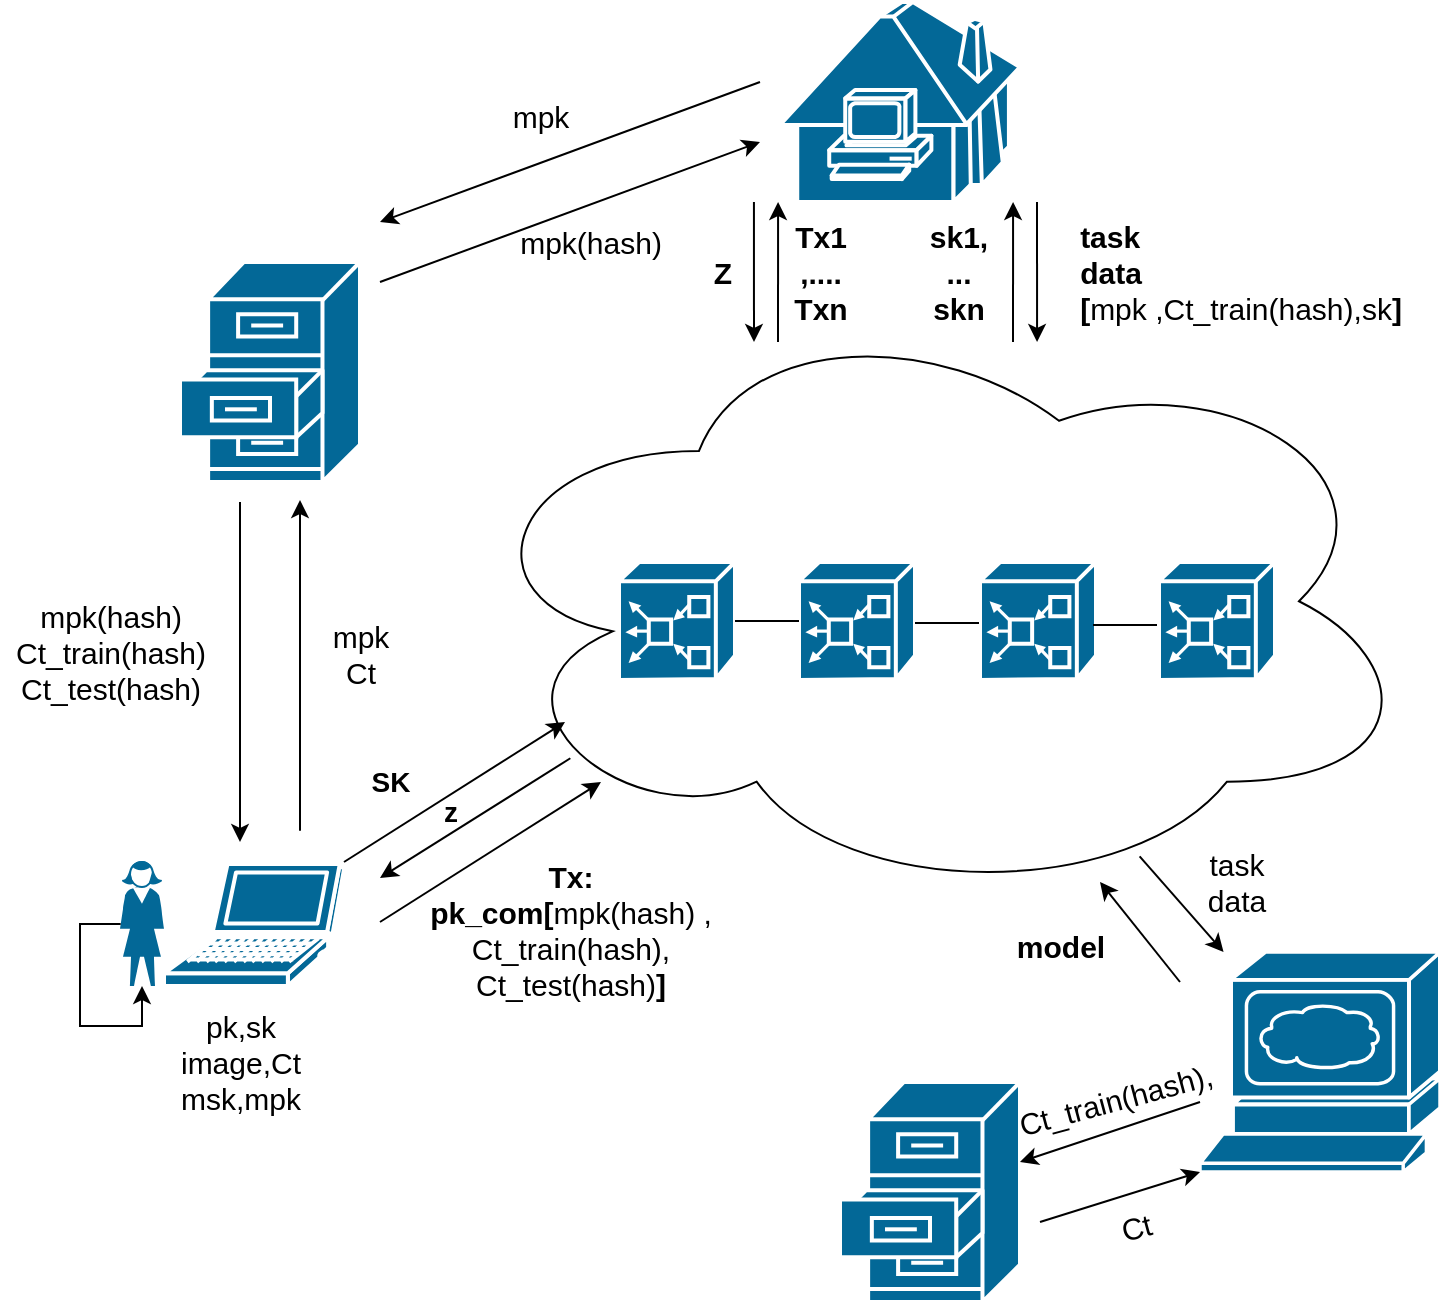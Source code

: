 <mxfile version="14.8.3" type="github">
  <diagram id="O-yqm2QbptXId96aFyb0" name="Page-1">
    <mxGraphModel dx="1422" dy="794" grid="1" gridSize="10" guides="1" tooltips="1" connect="1" arrows="1" fold="1" page="1" pageScale="1" pageWidth="827" pageHeight="1169" math="0" shadow="0">
      <root>
        <mxCell id="0" />
        <mxCell id="1" parent="0" />
        <mxCell id="Lvb4kINBbMLK_C419rUu-1" value="" style="shape=mxgraph.cisco.computers_and_peripherals.laptop;html=1;pointerEvents=1;dashed=0;fillColor=#036897;strokeColor=#ffffff;strokeWidth=2;verticalLabelPosition=bottom;verticalAlign=top;align=center;outlineConnect=0;" vertex="1" parent="1">
          <mxGeometry x="92" y="461" width="90" height="61" as="geometry" />
        </mxCell>
        <mxCell id="Lvb4kINBbMLK_C419rUu-2" value="" style="shape=mxgraph.cisco.people.standing_woman;html=1;pointerEvents=1;dashed=0;fillColor=#036897;strokeColor=#ffffff;strokeWidth=2;verticalLabelPosition=bottom;verticalAlign=top;align=center;outlineConnect=0;" vertex="1" parent="1">
          <mxGeometry x="70" y="460" width="22" height="62" as="geometry" />
        </mxCell>
        <mxCell id="Lvb4kINBbMLK_C419rUu-5" value="" style="shape=mxgraph.cisco.hubs_and_gateways.mas_gateway;html=1;pointerEvents=1;dashed=0;fillColor=#036897;strokeColor=#ffffff;strokeWidth=2;verticalLabelPosition=bottom;verticalAlign=top;align=center;outlineConnect=0;" vertex="1" parent="1">
          <mxGeometry x="319.5" y="310" width="58" height="59" as="geometry" />
        </mxCell>
        <mxCell id="Lvb4kINBbMLK_C419rUu-6" value="" style="shape=mxgraph.cisco.hubs_and_gateways.mas_gateway;html=1;pointerEvents=1;dashed=0;fillColor=#036897;strokeColor=#ffffff;strokeWidth=2;verticalLabelPosition=bottom;verticalAlign=top;align=center;outlineConnect=0;" vertex="1" parent="1">
          <mxGeometry x="409.5" y="310" width="58" height="59" as="geometry" />
        </mxCell>
        <mxCell id="Lvb4kINBbMLK_C419rUu-7" value="" style="shape=mxgraph.cisco.hubs_and_gateways.mas_gateway;html=1;pointerEvents=1;dashed=0;fillColor=#036897;strokeColor=#ffffff;strokeWidth=2;verticalLabelPosition=bottom;verticalAlign=top;align=center;outlineConnect=0;" vertex="1" parent="1">
          <mxGeometry x="500" y="310" width="58" height="59" as="geometry" />
        </mxCell>
        <mxCell id="Lvb4kINBbMLK_C419rUu-8" value="" style="shape=mxgraph.cisco.hubs_and_gateways.mas_gateway;html=1;pointerEvents=1;dashed=0;fillColor=#036897;strokeColor=#ffffff;strokeWidth=2;verticalLabelPosition=bottom;verticalAlign=top;align=center;outlineConnect=0;" vertex="1" parent="1">
          <mxGeometry x="589.5" y="310" width="58" height="59" as="geometry" />
        </mxCell>
        <mxCell id="Lvb4kINBbMLK_C419rUu-10" value="" style="endArrow=none;html=1;exitX=1;exitY=0.5;exitDx=0;exitDy=0;exitPerimeter=0;entryX=0;entryY=0.5;entryDx=0;entryDy=0;entryPerimeter=0;" edge="1" parent="1" source="Lvb4kINBbMLK_C419rUu-5" target="Lvb4kINBbMLK_C419rUu-6">
          <mxGeometry width="50" height="50" relative="1" as="geometry">
            <mxPoint x="479.5" y="310" as="sourcePoint" />
            <mxPoint x="529.5" y="260" as="targetPoint" />
          </mxGeometry>
        </mxCell>
        <mxCell id="Lvb4kINBbMLK_C419rUu-11" value="" style="endArrow=none;html=1;exitX=1;exitY=0.5;exitDx=0;exitDy=0;exitPerimeter=0;entryX=0;entryY=0.5;entryDx=0;entryDy=0;entryPerimeter=0;" edge="1" parent="1">
          <mxGeometry width="50" height="50" relative="1" as="geometry">
            <mxPoint x="467.5" y="340.5" as="sourcePoint" />
            <mxPoint x="499.5" y="340.5" as="targetPoint" />
          </mxGeometry>
        </mxCell>
        <mxCell id="Lvb4kINBbMLK_C419rUu-12" value="" style="endArrow=none;html=1;exitX=1;exitY=0.5;exitDx=0;exitDy=0;exitPerimeter=0;entryX=0;entryY=0.5;entryDx=0;entryDy=0;entryPerimeter=0;" edge="1" parent="1">
          <mxGeometry width="50" height="50" relative="1" as="geometry">
            <mxPoint x="556.5" y="341.5" as="sourcePoint" />
            <mxPoint x="588.5" y="341.5" as="targetPoint" />
          </mxGeometry>
        </mxCell>
        <mxCell id="Lvb4kINBbMLK_C419rUu-14" value="" style="ellipse;shape=cloud;whiteSpace=wrap;html=1;fillColor=none;" vertex="1" parent="1">
          <mxGeometry x="239.5" y="179.25" width="480" height="300.75" as="geometry" />
        </mxCell>
        <mxCell id="Lvb4kINBbMLK_C419rUu-15" value="" style="shape=mxgraph.cisco.storage.file_cabinet;html=1;pointerEvents=1;dashed=0;fillColor=#036897;strokeColor=#ffffff;strokeWidth=2;verticalLabelPosition=bottom;verticalAlign=top;align=center;outlineConnect=0;" vertex="1" parent="1">
          <mxGeometry x="100" y="160" width="90" height="110" as="geometry" />
        </mxCell>
        <mxCell id="Lvb4kINBbMLK_C419rUu-19" value="" style="shape=mxgraph.cisco.buildings.telecommuter_house_pc;html=1;pointerEvents=1;dashed=0;fillColor=#036897;strokeColor=#ffffff;strokeWidth=2;verticalLabelPosition=bottom;verticalAlign=top;align=center;outlineConnect=0;" vertex="1" parent="1">
          <mxGeometry x="400" y="30" width="120" height="100" as="geometry" />
        </mxCell>
        <mxCell id="Lvb4kINBbMLK_C419rUu-20" value="" style="shape=mxgraph.cisco.servers.www_server;html=1;pointerEvents=1;dashed=0;fillColor=#036897;strokeColor=#ffffff;strokeWidth=2;verticalLabelPosition=bottom;verticalAlign=top;align=center;outlineConnect=0;" vertex="1" parent="1">
          <mxGeometry x="610" y="505" width="120" height="110" as="geometry" />
        </mxCell>
        <mxCell id="Lvb4kINBbMLK_C419rUu-21" value="" style="endArrow=classic;html=1;" edge="1" parent="1">
          <mxGeometry width="50" height="50" relative="1" as="geometry">
            <mxPoint x="160" y="389" as="sourcePoint" />
            <mxPoint x="160" y="279" as="targetPoint" />
            <Array as="points">
              <mxPoint x="160" y="449" />
              <mxPoint x="160" y="389" />
              <mxPoint x="160" y="319" />
            </Array>
          </mxGeometry>
        </mxCell>
        <mxCell id="Lvb4kINBbMLK_C419rUu-26" value="&lt;font style=&quot;font-size: 15px&quot;&gt;mpk(hash)&lt;br&gt;Ct_train(hash)&lt;br&gt;Ct_test(hash)&lt;/font&gt;" style="text;html=1;resizable=0;autosize=1;align=center;verticalAlign=middle;points=[];fillColor=none;strokeColor=none;rounded=0;" vertex="1" parent="1">
          <mxGeometry x="10" y="330" width="110" height="50" as="geometry" />
        </mxCell>
        <mxCell id="Lvb4kINBbMLK_C419rUu-27" value="" style="endArrow=classic;html=1;" edge="1" parent="1">
          <mxGeometry width="50" height="50" relative="1" as="geometry">
            <mxPoint x="130" y="280" as="sourcePoint" />
            <mxPoint x="130" y="450" as="targetPoint" />
          </mxGeometry>
        </mxCell>
        <mxCell id="Lvb4kINBbMLK_C419rUu-28" value="&lt;font style=&quot;font-size: 15px&quot;&gt;mpk&lt;br&gt;Ct&lt;br&gt;&lt;br&gt;&lt;/font&gt;" style="text;html=1;resizable=0;autosize=1;align=center;verticalAlign=middle;points=[];fillColor=none;strokeColor=none;rounded=0;" vertex="1" parent="1">
          <mxGeometry x="170" y="340" width="40" height="50" as="geometry" />
        </mxCell>
        <mxCell id="Lvb4kINBbMLK_C419rUu-29" style="edgeStyle=orthogonalEdgeStyle;rounded=0;orthogonalLoop=1;jettySize=auto;html=1;exitX=0.015;exitY=0.5;exitDx=0;exitDy=0;exitPerimeter=0;" edge="1" parent="1" source="Lvb4kINBbMLK_C419rUu-2" target="Lvb4kINBbMLK_C419rUu-2">
          <mxGeometry relative="1" as="geometry" />
        </mxCell>
        <mxCell id="Lvb4kINBbMLK_C419rUu-30" value="&lt;font style=&quot;font-size: 15px&quot;&gt;pk,sk&lt;br&gt;image,Ct&lt;br&gt;msk,mpk&lt;br&gt;&lt;/font&gt;" style="text;html=1;resizable=0;autosize=1;align=center;verticalAlign=middle;points=[];fillColor=none;strokeColor=none;rounded=0;" vertex="1" parent="1">
          <mxGeometry x="90" y="535" width="80" height="50" as="geometry" />
        </mxCell>
        <mxCell id="Lvb4kINBbMLK_C419rUu-31" value="" style="endArrow=classic;html=1;" edge="1" parent="1">
          <mxGeometry width="50" height="50" relative="1" as="geometry">
            <mxPoint x="200" y="490" as="sourcePoint" />
            <mxPoint x="310.5" y="420" as="targetPoint" />
          </mxGeometry>
        </mxCell>
        <mxCell id="Lvb4kINBbMLK_C419rUu-32" value="&lt;font style=&quot;font-size: 15px&quot;&gt;&lt;b&gt;&lt;br&gt;Tx:&lt;br&gt;pk_com[&lt;/b&gt;mpk(hash) ,&lt;br&gt;Ct_train(hash),&lt;br&gt;Ct_test(hash)&lt;b&gt;]&lt;/b&gt;&lt;/font&gt;" style="text;html=1;resizable=0;autosize=1;align=center;verticalAlign=middle;points=[];fillColor=none;strokeColor=none;rounded=0;" vertex="1" parent="1">
          <mxGeometry x="215" y="445" width="160" height="80" as="geometry" />
        </mxCell>
        <mxCell id="Lvb4kINBbMLK_C419rUu-33" value="" style="endArrow=classic;html=1;entryX=0.417;entryY=1;entryDx=0;entryDy=0;entryPerimeter=0;" edge="1" parent="1">
          <mxGeometry width="50" height="50" relative="1" as="geometry">
            <mxPoint x="516.5" y="200" as="sourcePoint" />
            <mxPoint x="516.54" y="130" as="targetPoint" />
          </mxGeometry>
        </mxCell>
        <mxCell id="Lvb4kINBbMLK_C419rUu-34" value="&lt;div style=&quot;text-align: left&quot;&gt;&lt;b style=&quot;font-size: 15px&quot;&gt;task&lt;/b&gt;&lt;/div&gt;&lt;font style=&quot;font-size: 15px&quot;&gt;&lt;div style=&quot;text-align: left&quot;&gt;&lt;b&gt;data&lt;/b&gt;&lt;/div&gt;&lt;b&gt;&lt;div style=&quot;text-align: left&quot;&gt;&lt;b&gt;[&lt;/b&gt;&lt;span style=&quot;font-weight: normal&quot;&gt;mpk ,Ct_train(hash),sk&lt;/span&gt;&lt;b&gt;]&lt;/b&gt;&lt;/div&gt;&lt;/b&gt;&lt;/font&gt;" style="text;html=1;resizable=0;autosize=1;align=center;verticalAlign=middle;points=[];fillColor=none;strokeColor=none;rounded=0;" vertex="1" parent="1">
          <mxGeometry x="539.5" y="140" width="180" height="50" as="geometry" />
        </mxCell>
        <mxCell id="Lvb4kINBbMLK_C419rUu-35" value="" style="endArrow=classic;html=1;exitX=0.333;exitY=1;exitDx=0;exitDy=0;exitPerimeter=0;" edge="1" parent="1">
          <mxGeometry width="50" height="50" relative="1" as="geometry">
            <mxPoint x="528.5" y="130" as="sourcePoint" />
            <mxPoint x="528.54" y="200" as="targetPoint" />
          </mxGeometry>
        </mxCell>
        <mxCell id="Lvb4kINBbMLK_C419rUu-36" value="&lt;span style=&quot;font-size: 15px&quot;&gt;&lt;b&gt;sk1,&lt;br&gt;...&lt;br&gt;skn&lt;br&gt;&lt;/b&gt;&lt;/span&gt;" style="text;html=1;resizable=0;autosize=1;align=center;verticalAlign=middle;points=[];fillColor=none;strokeColor=none;rounded=0;" vertex="1" parent="1">
          <mxGeometry x="468.5" y="140" width="40" height="50" as="geometry" />
        </mxCell>
        <mxCell id="Lvb4kINBbMLK_C419rUu-38" value="" style="endArrow=classic;html=1;" edge="1" parent="1">
          <mxGeometry width="50" height="50" relative="1" as="geometry">
            <mxPoint x="182" y="460" as="sourcePoint" />
            <mxPoint x="292.5" y="390" as="targetPoint" />
          </mxGeometry>
        </mxCell>
        <mxCell id="Lvb4kINBbMLK_C419rUu-41" value="&lt;b&gt;&lt;font style=&quot;font-size: 14px&quot;&gt;SK&lt;/font&gt;&lt;/b&gt;" style="text;html=1;resizable=0;autosize=1;align=center;verticalAlign=middle;points=[];fillColor=none;strokeColor=none;rounded=0;" vertex="1" parent="1">
          <mxGeometry x="190" y="410" width="30" height="20" as="geometry" />
        </mxCell>
        <mxCell id="Lvb4kINBbMLK_C419rUu-43" value="" style="endArrow=classic;html=1;exitX=0.116;exitY=0.761;exitDx=0;exitDy=0;exitPerimeter=0;" edge="1" parent="1" source="Lvb4kINBbMLK_C419rUu-14">
          <mxGeometry width="50" height="50" relative="1" as="geometry">
            <mxPoint x="192" y="470" as="sourcePoint" />
            <mxPoint x="200" y="468" as="targetPoint" />
          </mxGeometry>
        </mxCell>
        <mxCell id="Lvb4kINBbMLK_C419rUu-44" value="&lt;b&gt;&lt;font style=&quot;font-size: 14px&quot;&gt;z&lt;/font&gt;&lt;/b&gt;" style="text;html=1;resizable=0;autosize=1;align=center;verticalAlign=middle;points=[];fillColor=none;strokeColor=none;rounded=0;" vertex="1" parent="1">
          <mxGeometry x="225" y="425" width="20" height="20" as="geometry" />
        </mxCell>
        <mxCell id="Lvb4kINBbMLK_C419rUu-45" value="" style="endArrow=classic;html=1;entryX=0.417;entryY=1;entryDx=0;entryDy=0;entryPerimeter=0;" edge="1" parent="1">
          <mxGeometry width="50" height="50" relative="1" as="geometry">
            <mxPoint x="399" y="200" as="sourcePoint" />
            <mxPoint x="399.04" y="130" as="targetPoint" />
          </mxGeometry>
        </mxCell>
        <mxCell id="Lvb4kINBbMLK_C419rUu-46" value="&lt;font style=&quot;font-size: 15px&quot;&gt;&lt;b&gt;Tx1&lt;br&gt;,....&lt;br&gt;Txn&lt;/b&gt;&lt;/font&gt;" style="text;html=1;resizable=0;autosize=1;align=center;verticalAlign=middle;points=[];fillColor=none;strokeColor=none;rounded=0;" vertex="1" parent="1">
          <mxGeometry x="400" y="140" width="40" height="50" as="geometry" />
        </mxCell>
        <mxCell id="Lvb4kINBbMLK_C419rUu-47" value="" style="endArrow=classic;html=1;exitX=0.333;exitY=1;exitDx=0;exitDy=0;exitPerimeter=0;" edge="1" parent="1">
          <mxGeometry width="50" height="50" relative="1" as="geometry">
            <mxPoint x="386.96" y="130" as="sourcePoint" />
            <mxPoint x="387" y="200" as="targetPoint" />
          </mxGeometry>
        </mxCell>
        <mxCell id="Lvb4kINBbMLK_C419rUu-48" value="&lt;span style=&quot;font-size: 15px&quot;&gt;&lt;b&gt;Z&lt;/b&gt;&lt;/span&gt;" style="text;html=1;resizable=0;autosize=1;align=center;verticalAlign=middle;points=[];fillColor=none;strokeColor=none;rounded=0;" vertex="1" parent="1">
          <mxGeometry x="361" y="155" width="20" height="20" as="geometry" />
        </mxCell>
        <mxCell id="Lvb4kINBbMLK_C419rUu-50" value="" style="endArrow=classic;html=1;" edge="1" parent="1">
          <mxGeometry width="50" height="50" relative="1" as="geometry">
            <mxPoint x="200" y="170" as="sourcePoint" />
            <mxPoint x="390" y="100" as="targetPoint" />
          </mxGeometry>
        </mxCell>
        <mxCell id="Lvb4kINBbMLK_C419rUu-51" value="" style="endArrow=classic;html=1;" edge="1" parent="1">
          <mxGeometry width="50" height="50" relative="1" as="geometry">
            <mxPoint x="390" y="70" as="sourcePoint" />
            <mxPoint x="200" y="140" as="targetPoint" />
          </mxGeometry>
        </mxCell>
        <mxCell id="Lvb4kINBbMLK_C419rUu-52" value="&lt;font style=&quot;font-size: 15px&quot;&gt;mpk(hash)&lt;br&gt;&lt;/font&gt;" style="text;html=1;resizable=0;autosize=1;align=center;verticalAlign=middle;points=[];fillColor=none;strokeColor=none;rounded=0;" vertex="1" parent="1">
          <mxGeometry x="260" y="140" width="90" height="20" as="geometry" />
        </mxCell>
        <mxCell id="Lvb4kINBbMLK_C419rUu-53" value="&lt;font style=&quot;font-size: 15px&quot;&gt;mpk&lt;br&gt;&lt;br&gt;&lt;br&gt;&lt;/font&gt;" style="text;html=1;resizable=0;autosize=1;align=center;verticalAlign=middle;points=[];fillColor=none;strokeColor=none;rounded=0;" vertex="1" parent="1">
          <mxGeometry x="260" y="80" width="40" height="50" as="geometry" />
        </mxCell>
        <mxCell id="Lvb4kINBbMLK_C419rUu-54" value="" style="endArrow=classic;html=1;exitX=0.709;exitY=0.924;exitDx=0;exitDy=0;exitPerimeter=0;" edge="1" parent="1" source="Lvb4kINBbMLK_C419rUu-14" target="Lvb4kINBbMLK_C419rUu-20">
          <mxGeometry width="50" height="50" relative="1" as="geometry">
            <mxPoint x="447.5" y="560" as="sourcePoint" />
            <mxPoint x="558" y="490" as="targetPoint" />
          </mxGeometry>
        </mxCell>
        <mxCell id="Lvb4kINBbMLK_C419rUu-55" value="&lt;font style=&quot;font-size: 15px&quot;&gt;task&lt;br&gt;data&lt;br&gt;&lt;/font&gt;" style="text;html=1;resizable=0;autosize=1;align=center;verticalAlign=middle;points=[];fillColor=none;strokeColor=none;rounded=0;" vertex="1" parent="1">
          <mxGeometry x="607.5" y="450" width="40" height="40" as="geometry" />
        </mxCell>
        <mxCell id="Lvb4kINBbMLK_C419rUu-56" value="" style="shape=mxgraph.cisco.storage.file_cabinet;html=1;pointerEvents=1;dashed=0;fillColor=#036897;strokeColor=#ffffff;strokeWidth=2;verticalLabelPosition=bottom;verticalAlign=top;align=center;outlineConnect=0;" vertex="1" parent="1">
          <mxGeometry x="430" y="570" width="90" height="110" as="geometry" />
        </mxCell>
        <mxCell id="Lvb4kINBbMLK_C419rUu-57" value="" style="endArrow=classic;html=1;" edge="1" parent="1" source="Lvb4kINBbMLK_C419rUu-20" target="Lvb4kINBbMLK_C419rUu-56">
          <mxGeometry width="50" height="50" relative="1" as="geometry">
            <mxPoint x="589.82" y="467.143" as="sourcePoint" />
            <mxPoint x="631.779" y="515" as="targetPoint" />
          </mxGeometry>
        </mxCell>
        <mxCell id="Lvb4kINBbMLK_C419rUu-58" value="" style="endArrow=classic;html=1;entryX=0;entryY=1;entryDx=0;entryDy=0;entryPerimeter=0;" edge="1" parent="1" target="Lvb4kINBbMLK_C419rUu-20">
          <mxGeometry width="50" height="50" relative="1" as="geometry">
            <mxPoint x="530" y="640" as="sourcePoint" />
            <mxPoint x="620" y="620" as="targetPoint" />
          </mxGeometry>
        </mxCell>
        <mxCell id="Lvb4kINBbMLK_C419rUu-59" value="" style="endArrow=classic;html=1;" edge="1" parent="1">
          <mxGeometry width="50" height="50" relative="1" as="geometry">
            <mxPoint x="600" y="520" as="sourcePoint" />
            <mxPoint x="560" y="470" as="targetPoint" />
          </mxGeometry>
        </mxCell>
        <mxCell id="Lvb4kINBbMLK_C419rUu-60" value="&lt;font style=&quot;font-size: 15px&quot;&gt;&lt;b&gt;model&lt;/b&gt;&lt;br&gt;&lt;/font&gt;" style="text;html=1;resizable=0;autosize=1;align=center;verticalAlign=middle;points=[];fillColor=none;strokeColor=none;rounded=0;" vertex="1" parent="1">
          <mxGeometry x="510" y="492" width="60" height="20" as="geometry" />
        </mxCell>
        <mxCell id="Lvb4kINBbMLK_C419rUu-61" value="&lt;font style=&quot;font-size: 15px&quot;&gt;&lt;b&gt;&lt;br&gt;&lt;/b&gt;&lt;br&gt;Ct_train(hash),&lt;br&gt;&lt;br&gt;&lt;/font&gt;" style="text;html=1;resizable=0;autosize=1;align=center;verticalAlign=middle;points=[];fillColor=none;strokeColor=none;rounded=0;rotation=-15;" vertex="1" parent="1">
          <mxGeometry x="510" y="535" width="110" height="70" as="geometry" />
        </mxCell>
        <mxCell id="Lvb4kINBbMLK_C419rUu-62" value="&lt;font style=&quot;font-size: 15px&quot;&gt;&lt;b&gt;&lt;br&gt;&lt;/b&gt;&lt;br&gt;Ct&lt;br&gt;&lt;/font&gt;" style="text;html=1;resizable=0;autosize=1;align=center;verticalAlign=middle;points=[];fillColor=none;strokeColor=none;rounded=0;rotation=-15;" vertex="1" parent="1">
          <mxGeometry x="558" y="600" width="30" height="50" as="geometry" />
        </mxCell>
      </root>
    </mxGraphModel>
  </diagram>
</mxfile>
